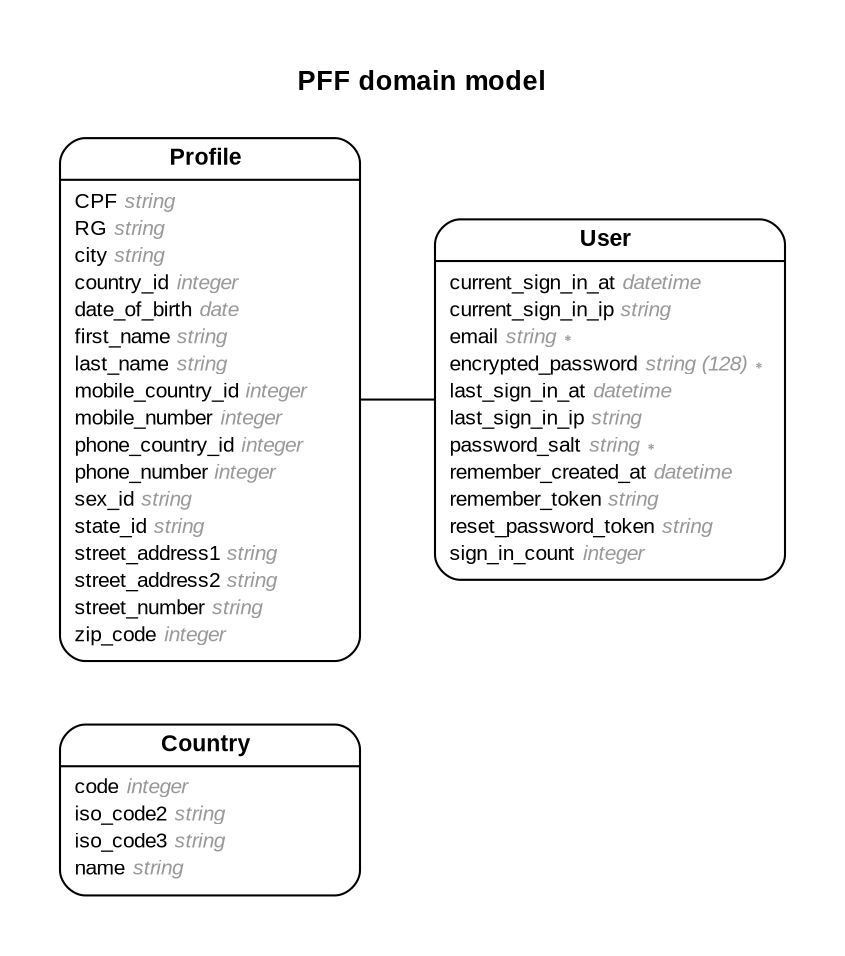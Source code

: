 digraph PFF {
  rankdir = "LR"; ranksep = "0.5"; nodesep = "0.4"; pad = "0.4,0.4"; margin = "0,0"; concentrate = "true"; labelloc = "t"; fontsize = "13"; fontname = "Arial Bold";
  node [shape = "Mrecord", fontsize = "10", fontname = "Arial", margin = "0.07,0.05", penwidth = "1.0"];
  edge [fontname = "Arial", fontsize = "7", dir = "both", arrowsize = "0.9", penwidth = "1.0", labelangle = "32", labeldistance = "1.8"];
  label = "PFF domain model\n\n";
  Country [label = <<table border="0" align="center" cellspacing="0.5" cellpadding="0" width="134">
  <tr><td align="center" valign="bottom" width="130"><font face="Arial Bold" point-size="11">Country</font></td></tr>
</table>
|
<table border="0" align="left" cellspacing="2" cellpadding="0" width="134">
  <tr><td align="left" width="130" port="code">code <font face="Arial Italic" color="grey60">integer</font></td></tr>
  <tr><td align="left" width="130" port="iso_code2">iso_code2 <font face="Arial Italic" color="grey60">string</font></td></tr>
  <tr><td align="left" width="130" port="iso_code3">iso_code3 <font face="Arial Italic" color="grey60">string</font></td></tr>
  <tr><td align="left" width="130" port="name">name <font face="Arial Italic" color="grey60">string</font></td></tr>
</table>
>];
  Profile [label = <<table border="0" align="center" cellspacing="0.5" cellpadding="0" width="134">
  <tr><td align="center" valign="bottom" width="130"><font face="Arial Bold" point-size="11">Profile</font></td></tr>
</table>
|
<table border="0" align="left" cellspacing="2" cellpadding="0" width="134">
  <tr><td align="left" width="130" port="CPF">CPF <font face="Arial Italic" color="grey60">string</font></td></tr>
  <tr><td align="left" width="130" port="RG">RG <font face="Arial Italic" color="grey60">string</font></td></tr>
  <tr><td align="left" width="130" port="city">city <font face="Arial Italic" color="grey60">string</font></td></tr>
  <tr><td align="left" width="130" port="country_id">country_id <font face="Arial Italic" color="grey60">integer</font></td></tr>
  <tr><td align="left" width="130" port="date_of_birth">date_of_birth <font face="Arial Italic" color="grey60">date</font></td></tr>
  <tr><td align="left" width="130" port="first_name">first_name <font face="Arial Italic" color="grey60">string</font></td></tr>
  <tr><td align="left" width="130" port="last_name">last_name <font face="Arial Italic" color="grey60">string</font></td></tr>
  <tr><td align="left" width="130" port="mobile_country_id">mobile_country_id <font face="Arial Italic" color="grey60">integer</font></td></tr>
  <tr><td align="left" width="130" port="mobile_number">mobile_number <font face="Arial Italic" color="grey60">integer</font></td></tr>
  <tr><td align="left" width="130" port="phone_country_id">phone_country_id <font face="Arial Italic" color="grey60">integer</font></td></tr>
  <tr><td align="left" width="130" port="phone_number">phone_number <font face="Arial Italic" color="grey60">integer</font></td></tr>
  <tr><td align="left" width="130" port="sex_id">sex_id <font face="Arial Italic" color="grey60">string</font></td></tr>
  <tr><td align="left" width="130" port="state_id">state_id <font face="Arial Italic" color="grey60">string</font></td></tr>
  <tr><td align="left" width="130" port="street_address1">street_address1 <font face="Arial Italic" color="grey60">string</font></td></tr>
  <tr><td align="left" width="130" port="street_address2">street_address2 <font face="Arial Italic" color="grey60">string</font></td></tr>
  <tr><td align="left" width="130" port="street_number">street_number <font face="Arial Italic" color="grey60">string</font></td></tr>
  <tr><td align="left" width="130" port="zip_code">zip_code <font face="Arial Italic" color="grey60">integer</font></td></tr>
</table>
>];
  User [label = <<table border="0" align="center" cellspacing="0.5" cellpadding="0" width="134">
  <tr><td align="center" valign="bottom" width="130"><font face="Arial Bold" point-size="11">User</font></td></tr>
</table>
|
<table border="0" align="left" cellspacing="2" cellpadding="0" width="134">
  <tr><td align="left" width="130" port="current_sign_in_at">current_sign_in_at <font face="Arial Italic" color="grey60">datetime</font></td></tr>
  <tr><td align="left" width="130" port="current_sign_in_ip">current_sign_in_ip <font face="Arial Italic" color="grey60">string</font></td></tr>
  <tr><td align="left" width="130" port="email">email <font face="Arial Italic" color="grey60">string ∗</font></td></tr>
  <tr><td align="left" width="130" port="encrypted_password">encrypted_password <font face="Arial Italic" color="grey60">string (128) ∗</font></td></tr>
  <tr><td align="left" width="130" port="last_sign_in_at">last_sign_in_at <font face="Arial Italic" color="grey60">datetime</font></td></tr>
  <tr><td align="left" width="130" port="last_sign_in_ip">last_sign_in_ip <font face="Arial Italic" color="grey60">string</font></td></tr>
  <tr><td align="left" width="130" port="password_salt">password_salt <font face="Arial Italic" color="grey60">string ∗</font></td></tr>
  <tr><td align="left" width="130" port="remember_created_at">remember_created_at <font face="Arial Italic" color="grey60">datetime</font></td></tr>
  <tr><td align="left" width="130" port="remember_token">remember_token <font face="Arial Italic" color="grey60">string</font></td></tr>
  <tr><td align="left" width="130" port="reset_password_token">reset_password_token <font face="Arial Italic" color="grey60">string</font></td></tr>
  <tr><td align="left" width="130" port="sign_in_count">sign_in_count <font face="Arial Italic" color="grey60">integer</font></td></tr>
</table>
>];
  Profile -> User [arrowhead = "none", arrowtail = "none", weight = "1"]
}
